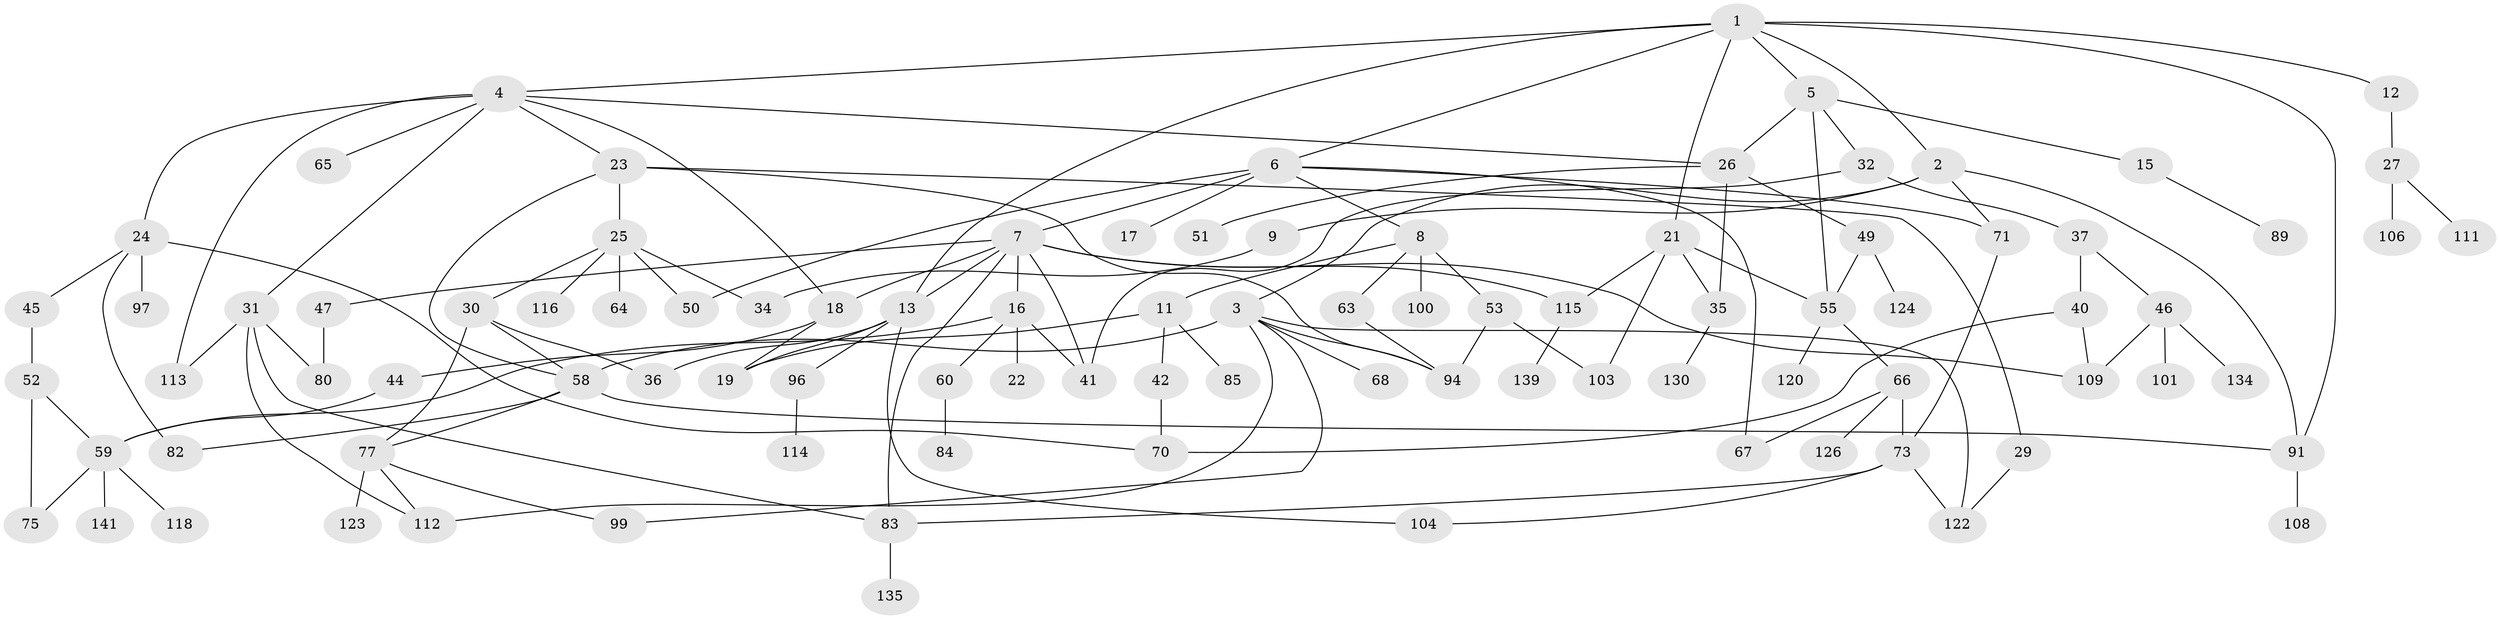 // original degree distribution, {9: 0.014084507042253521, 5: 0.09154929577464789, 4: 0.09154929577464789, 2: 0.31690140845070425, 6: 0.04225352112676056, 3: 0.15492957746478872, 7: 0.007042253521126761, 1: 0.28169014084507044}
// Generated by graph-tools (version 1.1) at 2025/41/03/06/25 10:41:26]
// undirected, 94 vertices, 137 edges
graph export_dot {
graph [start="1"]
  node [color=gray90,style=filled];
  1 [super="+79"];
  2 [super="+121"];
  3 [super="+43"];
  4 [super="+20"];
  5 [super="+10"];
  6 [super="+39"];
  7 [super="+14"];
  8 [super="+61"];
  9;
  11;
  12 [super="+132"];
  13 [super="+76"];
  15;
  16 [super="+119"];
  17;
  18 [super="+88"];
  19;
  21 [super="+57"];
  22;
  23 [super="+98"];
  24 [super="+38"];
  25 [super="+56"];
  26 [super="+28"];
  27 [super="+74"];
  29;
  30 [super="+72"];
  31 [super="+48"];
  32 [super="+33"];
  34 [super="+90"];
  35 [super="+69"];
  36;
  37 [super="+102"];
  40 [super="+138"];
  41;
  42 [super="+81"];
  44;
  45;
  46 [super="+93"];
  47 [super="+54"];
  49;
  50 [super="+95"];
  51;
  52;
  53 [super="+86"];
  55 [super="+78"];
  58 [super="+87"];
  59 [super="+62"];
  60;
  63 [super="+127"];
  64;
  65;
  66 [super="+117"];
  67;
  68 [super="+140"];
  70 [super="+107"];
  71;
  73 [super="+92"];
  75;
  77 [super="+105"];
  80;
  82;
  83 [super="+128"];
  84;
  85 [super="+110"];
  89;
  91 [super="+129"];
  94;
  96;
  97;
  99 [super="+136"];
  100;
  101;
  103;
  104 [super="+131"];
  106;
  108;
  109 [super="+137"];
  111;
  112;
  113;
  114 [super="+133"];
  115 [super="+142"];
  116;
  118;
  120;
  122 [super="+125"];
  123;
  124;
  126;
  130;
  134;
  135;
  139;
  141;
  1 -- 2;
  1 -- 4;
  1 -- 5;
  1 -- 6;
  1 -- 12;
  1 -- 13;
  1 -- 21;
  1 -- 91;
  2 -- 3;
  2 -- 9;
  2 -- 71;
  2 -- 91;
  3 -- 94;
  3 -- 112;
  3 -- 99;
  3 -- 68;
  3 -- 122;
  3 -- 58;
  4 -- 65;
  4 -- 18;
  4 -- 113;
  4 -- 23;
  4 -- 24;
  4 -- 26;
  4 -- 31;
  5 -- 32;
  5 -- 55;
  5 -- 15;
  5 -- 26;
  6 -- 7 [weight=2];
  6 -- 8;
  6 -- 17;
  6 -- 50;
  6 -- 67;
  6 -- 71;
  7 -- 18;
  7 -- 47;
  7 -- 83;
  7 -- 115;
  7 -- 16;
  7 -- 109;
  7 -- 41;
  7 -- 13;
  8 -- 11;
  8 -- 53;
  8 -- 100;
  8 -- 63;
  9 -- 34;
  11 -- 42;
  11 -- 85;
  11 -- 19;
  12 -- 27;
  13 -- 36;
  13 -- 96;
  13 -- 104;
  13 -- 19;
  15 -- 89;
  16 -- 22;
  16 -- 59;
  16 -- 60;
  16 -- 41;
  18 -- 19;
  18 -- 44;
  21 -- 55;
  21 -- 115;
  21 -- 103;
  21 -- 35;
  23 -- 25;
  23 -- 29;
  23 -- 94;
  23 -- 58;
  24 -- 45;
  24 -- 70;
  24 -- 82;
  24 -- 97;
  25 -- 30;
  25 -- 34;
  25 -- 116;
  25 -- 64;
  25 -- 50;
  26 -- 35;
  26 -- 49;
  26 -- 51;
  27 -- 106;
  27 -- 111;
  29 -- 122;
  30 -- 36;
  30 -- 58;
  30 -- 77;
  31 -- 112;
  31 -- 113;
  31 -- 80;
  31 -- 83;
  32 -- 41;
  32 -- 37;
  35 -- 130;
  37 -- 40 [weight=2];
  37 -- 46;
  40 -- 70;
  40 -- 109;
  42 -- 70;
  44 -- 59;
  45 -- 52;
  46 -- 101;
  46 -- 134;
  46 -- 109;
  47 -- 80;
  49 -- 124;
  49 -- 55;
  52 -- 75;
  52 -- 59;
  53 -- 94;
  53 -- 103;
  55 -- 66;
  55 -- 120;
  58 -- 77;
  58 -- 91;
  58 -- 82;
  59 -- 141;
  59 -- 75;
  59 -- 118;
  60 -- 84;
  63 -- 94;
  66 -- 73;
  66 -- 126;
  66 -- 67;
  71 -- 73;
  73 -- 122;
  73 -- 83;
  73 -- 104;
  77 -- 112;
  77 -- 123;
  77 -- 99;
  83 -- 135;
  91 -- 108;
  96 -- 114;
  115 -- 139;
}
